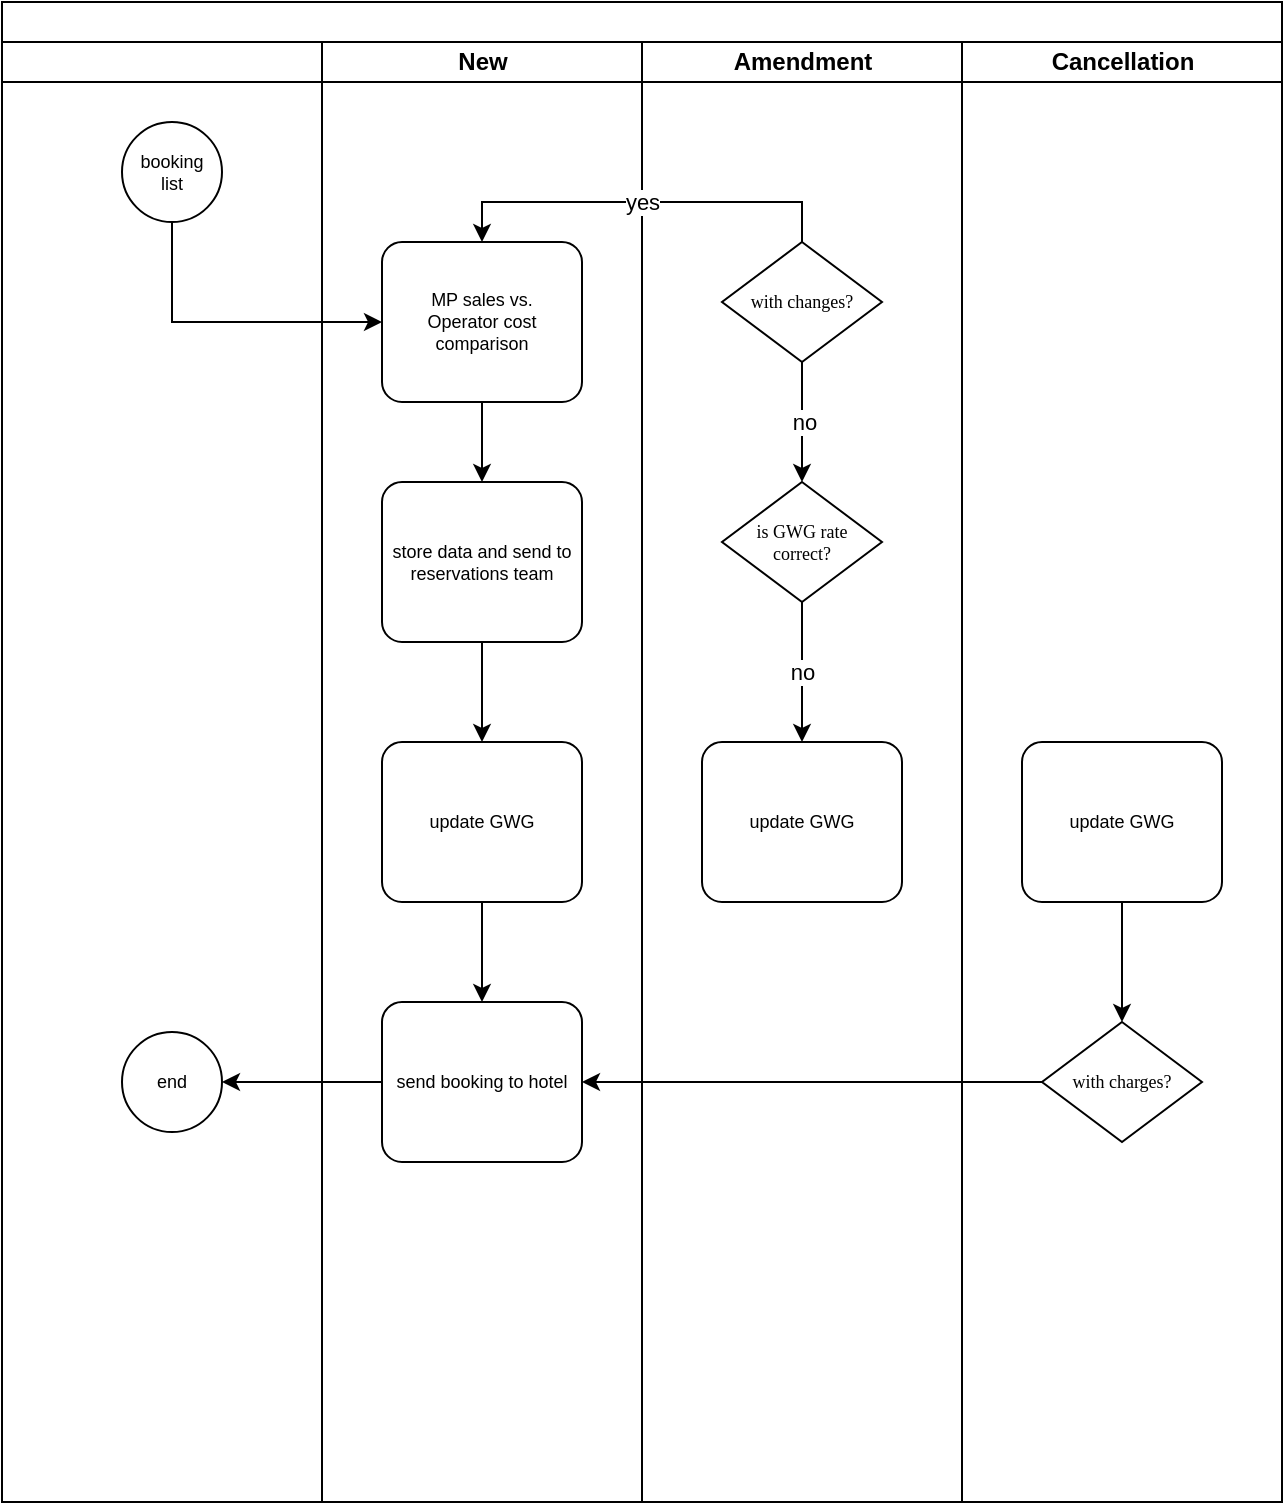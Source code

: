 <mxfile version="21.0.6" type="github">
  <diagram id="7jvsFd92QhRdRWFnuscK" name="Page-1">
    <mxGraphModel dx="3020" dy="810" grid="1" gridSize="10" guides="1" tooltips="1" connect="1" arrows="1" fold="1" page="1" pageScale="1" pageWidth="827" pageHeight="1169" math="0" shadow="0">
      <root>
        <mxCell id="0" />
        <mxCell id="1" parent="0" />
        <mxCell id="7wHExJTFQZmkzodD0naa-2" value="" style="swimlane;html=1;childLayout=stackLayout;startSize=20;rounded=0;shadow=0;labelBackgroundColor=none;strokeWidth=1;fontFamily=Verdana;fontSize=8;align=center;" vertex="1" parent="1">
          <mxGeometry x="-1570" y="110" width="640" height="750" as="geometry" />
        </mxCell>
        <mxCell id="7wHExJTFQZmkzodD0naa-4" value="" style="swimlane;html=1;startSize=20;" vertex="1" parent="7wHExJTFQZmkzodD0naa-2">
          <mxGeometry y="20" width="160" height="730" as="geometry" />
        </mxCell>
        <mxCell id="7wHExJTFQZmkzodD0naa-6" value="booking&lt;br&gt;list" style="ellipse;whiteSpace=wrap;html=1;aspect=fixed;labelBackgroundColor=none;fontSize=9;" vertex="1" parent="7wHExJTFQZmkzodD0naa-4">
          <mxGeometry x="60" y="40" width="50" height="50" as="geometry" />
        </mxCell>
        <mxCell id="7wHExJTFQZmkzodD0naa-70" value="end" style="ellipse;whiteSpace=wrap;html=1;aspect=fixed;labelBackgroundColor=none;fontSize=9;" vertex="1" parent="7wHExJTFQZmkzodD0naa-4">
          <mxGeometry x="60" y="495" width="50" height="50" as="geometry" />
        </mxCell>
        <mxCell id="7wHExJTFQZmkzodD0naa-23" value="&lt;b&gt;New&lt;/b&gt;" style="swimlane;html=1;startSize=20;fontStyle=0" vertex="1" parent="7wHExJTFQZmkzodD0naa-2">
          <mxGeometry x="160" y="20" width="160" height="730" as="geometry" />
        </mxCell>
        <mxCell id="7wHExJTFQZmkzodD0naa-43" value="MP sales vs.&lt;br&gt;Operator cost&lt;br&gt;comparison" style="points=[[0.25,0,0],[0.5,0,0],[0.75,0,0],[1,0.25,0],[1,0.5,0],[1,0.75,0],[0.75,1,0],[0.5,1,0],[0.25,1,0],[0,0.75,0],[0,0.5,0],[0,0.25,0]];shape=mxgraph.bpmn.task;whiteSpace=wrap;rectStyle=rounded;size=10;html=1;taskMarker=abstract;labelBackgroundColor=none;fontSize=9;" vertex="1" parent="7wHExJTFQZmkzodD0naa-23">
          <mxGeometry x="30" y="100" width="100" height="80" as="geometry" />
        </mxCell>
        <mxCell id="7wHExJTFQZmkzodD0naa-69" value="" style="edgeStyle=orthogonalEdgeStyle;rounded=0;orthogonalLoop=1;jettySize=auto;html=1;endArrow=classic;endFill=1;" edge="1" parent="7wHExJTFQZmkzodD0naa-23" source="7wHExJTFQZmkzodD0naa-43" target="7wHExJTFQZmkzodD0naa-68">
          <mxGeometry relative="1" as="geometry">
            <mxPoint x="-1227" y="330" as="targetPoint" />
            <mxPoint x="-1227" y="250" as="sourcePoint" />
          </mxGeometry>
        </mxCell>
        <mxCell id="7wHExJTFQZmkzodD0naa-78" style="edgeStyle=orthogonalEdgeStyle;rounded=0;orthogonalLoop=1;jettySize=auto;html=1;entryX=0.5;entryY=0;entryDx=0;entryDy=0;entryPerimeter=0;" edge="1" parent="7wHExJTFQZmkzodD0naa-23" source="7wHExJTFQZmkzodD0naa-68" target="7wHExJTFQZmkzodD0naa-75">
          <mxGeometry relative="1" as="geometry" />
        </mxCell>
        <mxCell id="7wHExJTFQZmkzodD0naa-68" value="store data and send to reservations team" style="points=[[0.25,0,0],[0.5,0,0],[0.75,0,0],[1,0.25,0],[1,0.5,0],[1,0.75,0],[0.75,1,0],[0.5,1,0],[0.25,1,0],[0,0.75,0],[0,0.5,0],[0,0.25,0]];shape=mxgraph.bpmn.task;whiteSpace=wrap;rectStyle=rounded;size=10;html=1;taskMarker=abstract;labelBackgroundColor=none;fontSize=9;" vertex="1" parent="7wHExJTFQZmkzodD0naa-23">
          <mxGeometry x="30" y="220" width="100" height="80" as="geometry" />
        </mxCell>
        <mxCell id="7wHExJTFQZmkzodD0naa-80" style="edgeStyle=orthogonalEdgeStyle;rounded=0;orthogonalLoop=1;jettySize=auto;html=1;entryX=0.5;entryY=0;entryDx=0;entryDy=0;entryPerimeter=0;" edge="1" parent="7wHExJTFQZmkzodD0naa-23" source="7wHExJTFQZmkzodD0naa-75" target="7wHExJTFQZmkzodD0naa-79">
          <mxGeometry relative="1" as="geometry" />
        </mxCell>
        <mxCell id="7wHExJTFQZmkzodD0naa-75" value="update GWG" style="points=[[0.25,0,0],[0.5,0,0],[0.75,0,0],[1,0.25,0],[1,0.5,0],[1,0.75,0],[0.75,1,0],[0.5,1,0],[0.25,1,0],[0,0.75,0],[0,0.5,0],[0,0.25,0]];shape=mxgraph.bpmn.task;whiteSpace=wrap;rectStyle=rounded;size=10;html=1;taskMarker=abstract;labelBackgroundColor=none;fontSize=9;" vertex="1" parent="7wHExJTFQZmkzodD0naa-23">
          <mxGeometry x="30" y="350" width="100" height="80" as="geometry" />
        </mxCell>
        <mxCell id="7wHExJTFQZmkzodD0naa-79" value="send booking to hotel" style="points=[[0.25,0,0],[0.5,0,0],[0.75,0,0],[1,0.25,0],[1,0.5,0],[1,0.75,0],[0.75,1,0],[0.5,1,0],[0.25,1,0],[0,0.75,0],[0,0.5,0],[0,0.25,0]];shape=mxgraph.bpmn.task;whiteSpace=wrap;rectStyle=rounded;size=10;html=1;taskMarker=abstract;labelBackgroundColor=none;fontSize=9;" vertex="1" parent="7wHExJTFQZmkzodD0naa-23">
          <mxGeometry x="30" y="480" width="100" height="80" as="geometry" />
        </mxCell>
        <mxCell id="7wHExJTFQZmkzodD0naa-32" value="Amendment" style="swimlane;html=1;startSize=20;" vertex="1" parent="7wHExJTFQZmkzodD0naa-2">
          <mxGeometry x="320" y="20" width="160" height="730" as="geometry" />
        </mxCell>
        <mxCell id="7wHExJTFQZmkzodD0naa-53" style="edgeStyle=orthogonalEdgeStyle;rounded=0;orthogonalLoop=1;jettySize=auto;html=1;" edge="1" parent="7wHExJTFQZmkzodD0naa-32" source="7wHExJTFQZmkzodD0naa-49">
          <mxGeometry relative="1" as="geometry">
            <mxPoint x="80" y="220" as="targetPoint" />
          </mxGeometry>
        </mxCell>
        <mxCell id="7wHExJTFQZmkzodD0naa-56" value="no" style="edgeLabel;html=1;align=center;verticalAlign=middle;resizable=0;points=[];" vertex="1" connectable="0" parent="7wHExJTFQZmkzodD0naa-53">
          <mxGeometry relative="1" as="geometry">
            <mxPoint as="offset" />
          </mxGeometry>
        </mxCell>
        <mxCell id="7wHExJTFQZmkzodD0naa-49" value="with changes?" style="rhombus;whiteSpace=wrap;html=1;rounded=0;shadow=0;labelBackgroundColor=none;strokeWidth=1;fontFamily=Verdana;fontSize=9;align=center;" vertex="1" parent="7wHExJTFQZmkzodD0naa-32">
          <mxGeometry x="40" y="100" width="80" height="60" as="geometry" />
        </mxCell>
        <mxCell id="7wHExJTFQZmkzodD0naa-59" value="no" style="edgeStyle=orthogonalEdgeStyle;rounded=0;orthogonalLoop=1;jettySize=auto;html=1;entryX=0.5;entryY=0;entryDx=0;entryDy=0;entryPerimeter=0;" edge="1" parent="7wHExJTFQZmkzodD0naa-32" source="7wHExJTFQZmkzodD0naa-57" target="7wHExJTFQZmkzodD0naa-58">
          <mxGeometry relative="1" as="geometry" />
        </mxCell>
        <mxCell id="7wHExJTFQZmkzodD0naa-57" value="is GWG rate&lt;br&gt;correct?" style="rhombus;whiteSpace=wrap;html=1;rounded=0;shadow=0;labelBackgroundColor=none;strokeWidth=1;fontFamily=Verdana;fontSize=9;align=center;" vertex="1" parent="7wHExJTFQZmkzodD0naa-32">
          <mxGeometry x="40" y="220" width="80" height="60" as="geometry" />
        </mxCell>
        <mxCell id="7wHExJTFQZmkzodD0naa-58" value="update GWG" style="points=[[0.25,0,0],[0.5,0,0],[0.75,0,0],[1,0.25,0],[1,0.5,0],[1,0.75,0],[0.75,1,0],[0.5,1,0],[0.25,1,0],[0,0.75,0],[0,0.5,0],[0,0.25,0]];shape=mxgraph.bpmn.task;whiteSpace=wrap;rectStyle=rounded;size=10;html=1;taskMarker=abstract;labelBackgroundColor=none;fontSize=9;" vertex="1" parent="7wHExJTFQZmkzodD0naa-32">
          <mxGeometry x="30" y="350" width="100" height="80" as="geometry" />
        </mxCell>
        <mxCell id="7wHExJTFQZmkzodD0naa-38" value="Cancellation" style="swimlane;html=1;startSize=20;" vertex="1" parent="7wHExJTFQZmkzodD0naa-2">
          <mxGeometry x="480" y="20" width="160" height="730" as="geometry" />
        </mxCell>
        <mxCell id="7wHExJTFQZmkzodD0naa-85" style="edgeStyle=orthogonalEdgeStyle;rounded=0;orthogonalLoop=1;jettySize=auto;html=1;entryX=0.5;entryY=0;entryDx=0;entryDy=0;" edge="1" parent="7wHExJTFQZmkzodD0naa-38" source="7wHExJTFQZmkzodD0naa-76" target="7wHExJTFQZmkzodD0naa-84">
          <mxGeometry relative="1" as="geometry" />
        </mxCell>
        <mxCell id="7wHExJTFQZmkzodD0naa-76" value="update GWG" style="points=[[0.25,0,0],[0.5,0,0],[0.75,0,0],[1,0.25,0],[1,0.5,0],[1,0.75,0],[0.75,1,0],[0.5,1,0],[0.25,1,0],[0,0.75,0],[0,0.5,0],[0,0.25,0]];shape=mxgraph.bpmn.task;whiteSpace=wrap;rectStyle=rounded;size=10;html=1;taskMarker=abstract;labelBackgroundColor=none;fontSize=9;" vertex="1" parent="7wHExJTFQZmkzodD0naa-38">
          <mxGeometry x="30" y="350" width="100" height="80" as="geometry" />
        </mxCell>
        <mxCell id="7wHExJTFQZmkzodD0naa-84" value="with charges?" style="rhombus;whiteSpace=wrap;html=1;rounded=0;shadow=0;labelBackgroundColor=none;strokeWidth=1;fontFamily=Verdana;fontSize=9;align=center;" vertex="1" parent="7wHExJTFQZmkzodD0naa-38">
          <mxGeometry x="40" y="490" width="80" height="60" as="geometry" />
        </mxCell>
        <mxCell id="7wHExJTFQZmkzodD0naa-48" style="edgeStyle=orthogonalEdgeStyle;rounded=0;orthogonalLoop=1;jettySize=auto;html=1;entryX=0;entryY=0.5;entryDx=0;entryDy=0;entryPerimeter=0;exitX=0.5;exitY=1;exitDx=0;exitDy=0;" edge="1" parent="7wHExJTFQZmkzodD0naa-2" source="7wHExJTFQZmkzodD0naa-6" target="7wHExJTFQZmkzodD0naa-43">
          <mxGeometry relative="1" as="geometry" />
        </mxCell>
        <mxCell id="7wHExJTFQZmkzodD0naa-51" style="edgeStyle=orthogonalEdgeStyle;rounded=0;orthogonalLoop=1;jettySize=auto;html=1;entryX=0.5;entryY=0;entryDx=0;entryDy=0;entryPerimeter=0;exitX=0.5;exitY=0;exitDx=0;exitDy=0;" edge="1" parent="7wHExJTFQZmkzodD0naa-2" source="7wHExJTFQZmkzodD0naa-49" target="7wHExJTFQZmkzodD0naa-43">
          <mxGeometry relative="1" as="geometry" />
        </mxCell>
        <mxCell id="7wHExJTFQZmkzodD0naa-52" value="yes" style="edgeLabel;html=1;align=center;verticalAlign=middle;resizable=0;points=[];" vertex="1" connectable="0" parent="7wHExJTFQZmkzodD0naa-51">
          <mxGeometry relative="1" as="geometry">
            <mxPoint as="offset" />
          </mxGeometry>
        </mxCell>
        <mxCell id="7wHExJTFQZmkzodD0naa-86" style="edgeStyle=orthogonalEdgeStyle;rounded=0;orthogonalLoop=1;jettySize=auto;html=1;entryX=1;entryY=0.5;entryDx=0;entryDy=0;entryPerimeter=0;" edge="1" parent="7wHExJTFQZmkzodD0naa-2" source="7wHExJTFQZmkzodD0naa-84" target="7wHExJTFQZmkzodD0naa-79">
          <mxGeometry relative="1" as="geometry" />
        </mxCell>
        <mxCell id="7wHExJTFQZmkzodD0naa-87" style="edgeStyle=orthogonalEdgeStyle;rounded=0;orthogonalLoop=1;jettySize=auto;html=1;" edge="1" parent="7wHExJTFQZmkzodD0naa-2" source="7wHExJTFQZmkzodD0naa-79" target="7wHExJTFQZmkzodD0naa-70">
          <mxGeometry relative="1" as="geometry" />
        </mxCell>
      </root>
    </mxGraphModel>
  </diagram>
</mxfile>
